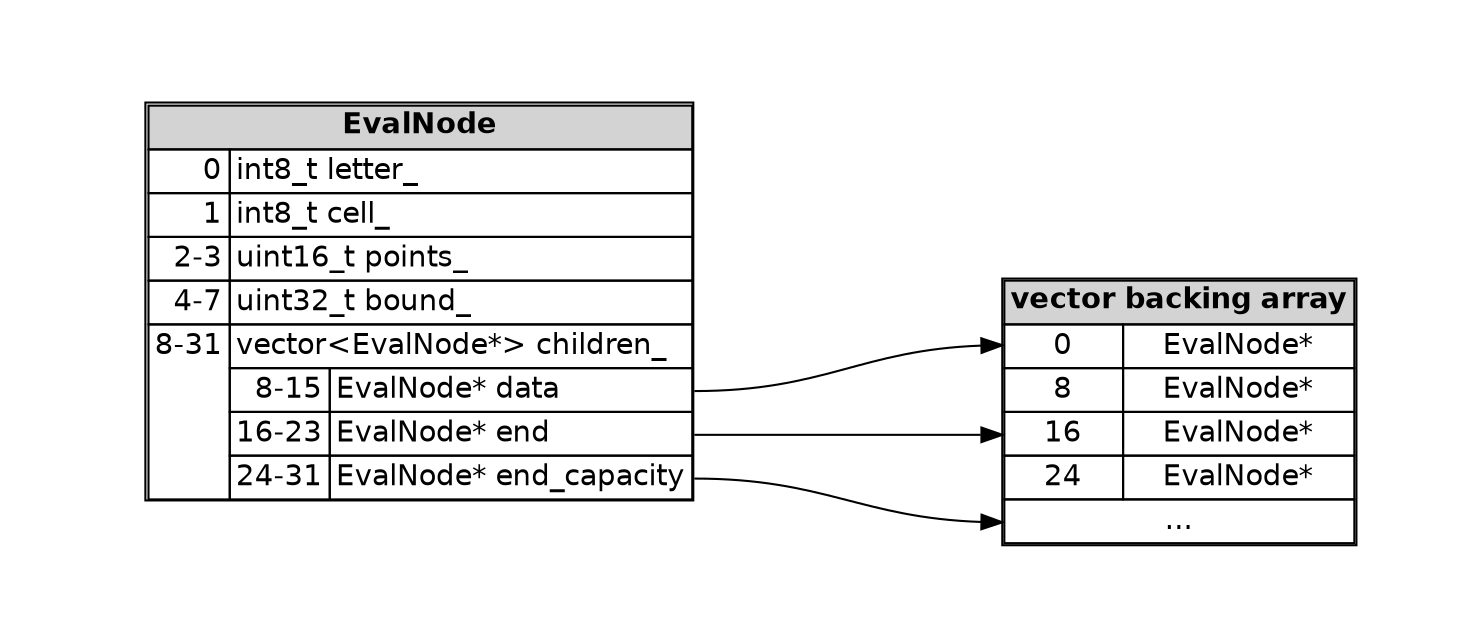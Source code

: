digraph EvalNodeLayout {
    rankdir=LR;
    node [fontname="Helvetica", penwidth="0"];

    EvalNode [label=<
        <TABLE BORDER="1" CELLBORDER="1" CELLSPACING="0">
            <TR><TD COLSPAN="3" BGCOLOR="lightgray"><B>EvalNode</B></TD></TR>
            <TR><TD ALIGN="RIGHT">0</TD><TD COLSPAN="2" ALIGN="LEFT">int8_t letter_</TD></TR>
            <TR><TD ALIGN="RIGHT">1</TD><TD COLSPAN="2" ALIGN="LEFT">int8_t cell_</TD></TR>
            <TR><TD ALIGN="RIGHT">2-3</TD><TD COLSPAN="2" ALIGN="LEFT">uint16_t points_</TD></TR>
            <TR><TD ALIGN="RIGHT">4-7</TD><TD COLSPAN="2" ALIGN="LEFT">uint32_t bound_</TD></TR>
            <TR><TD ALIGN="RIGHT" ROWSPAN="4" VALIGN="top">8-31</TD><TD COLSPAN="2" ALIGN="LEFT">vector&lt;EvalNode*&gt; children_</TD></TR>
            <TR><TD ALIGN="RIGHT">8-15</TD><TD ALIGN="LEFT" PORT="data">EvalNode* data</TD></TR>
            <TR><TD ALIGN="RIGHT">16-23</TD><TD ALIGN="LEFT" PORT="end">EvalNode* end</TD></TR>
            <TR><TD ALIGN="RIGHT">24-31</TD><TD ALIGN="LEFT" PORT="endcap">EvalNode* end_capacity</TD></TR>
        </TABLE>
    >];

    array [label=<
        <TABLE BORDER="1" CELLBORDER="1" CELLSPACING="0">
            <TR><TD COLSPAN="2" BGCOLOR="lightgray"><B>vector backing array</B></TD></TR>
            <TR><TD PORT="0">0</TD><TD>EvalNode*</TD></TR>
            <TR><TD PORT="8">8</TD><TD>EvalNode*</TD></TR>
            <TR><TD PORT="16">16</TD><TD>EvalNode*</TD></TR>
            <TR><TD PORT="24">24</TD><TD>EvalNode*</TD></TR>
            <TR><TD PORT="30" COLSPAN="2">...</TD></TR>
        </TABLE>
    >];

    EvalNode:data:e -> array:0:w;
    EvalNode:end:e -> array:16:w;
    EvalNode:endcap:e -> array:30:w;
}
